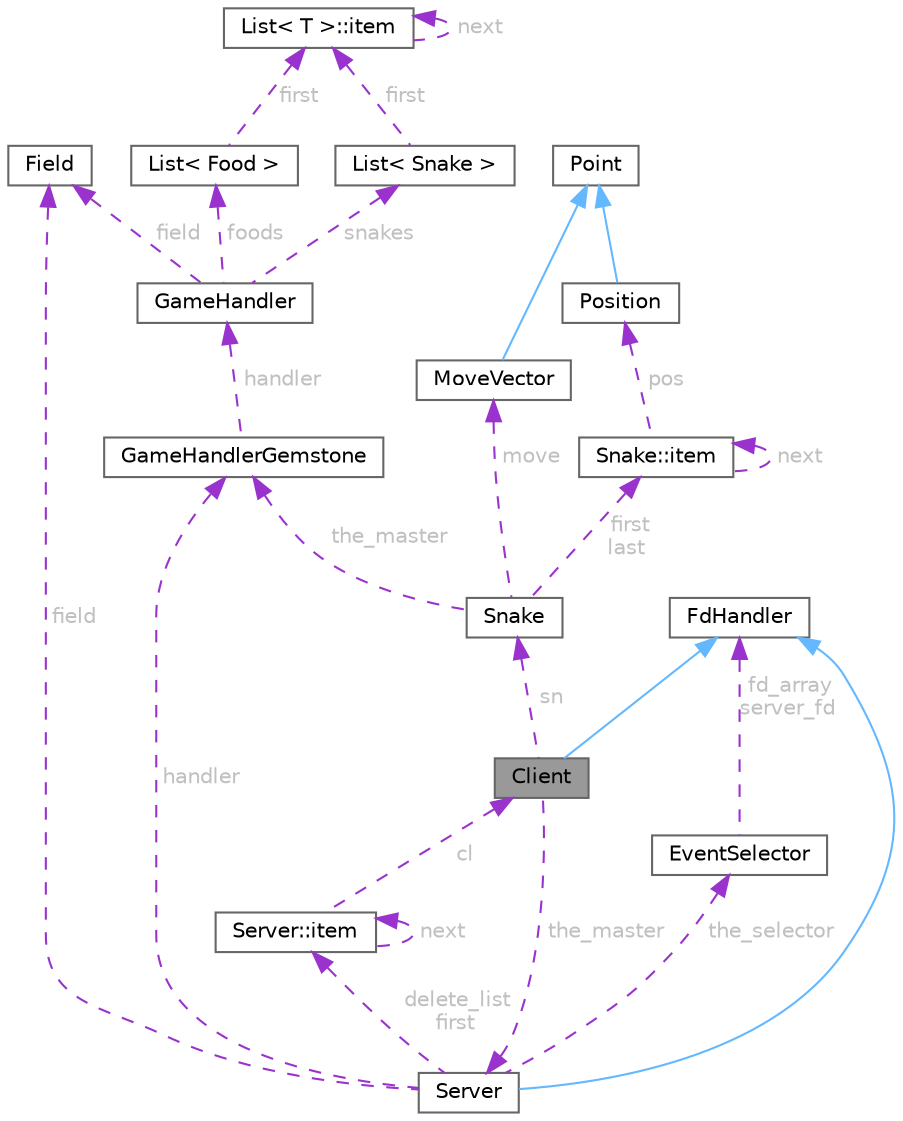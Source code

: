 digraph "Client"
{
 // LATEX_PDF_SIZE
  bgcolor="transparent";
  edge [fontname=Helvetica,fontsize=10,labelfontname=Helvetica,labelfontsize=10];
  node [fontname=Helvetica,fontsize=10,shape=box,height=0.2,width=0.4];
  Node1 [id="Node000001",label="Client",height=0.2,width=0.4,color="gray40", fillcolor="grey60", style="filled", fontcolor="black",tooltip="Класс для управления клиентом."];
  Node2 -> Node1 [id="edge1_Node000001_Node000002",dir="back",color="steelblue1",style="solid",tooltip=" "];
  Node2 [id="Node000002",label="FdHandler",height=0.2,width=0.4,color="gray40", fillcolor="white", style="filled",URL="$class_fd_handler.html",tooltip="Абстрактный класс для обработки дескрипторов."];
  Node3 -> Node1 [id="edge2_Node000001_Node000003",dir="back",color="darkorchid3",style="dashed",tooltip=" ",label=" sn",fontcolor="grey" ];
  Node3 [id="Node000003",label="Snake",height=0.2,width=0.4,color="gray40", fillcolor="white", style="filled",URL="$class_snake.html",tooltip="Класс для представления змеи в игре."];
  Node4 -> Node3 [id="edge3_Node000003_Node000004",dir="back",color="darkorchid3",style="dashed",tooltip=" ",label=" first\nlast",fontcolor="grey" ];
  Node4 [id="Node000004",label="Snake::item",height=0.2,width=0.4,color="gray40", fillcolor="white", style="filled",URL="$struct_snake_1_1item.html",tooltip="Структура для представления элементов змеи."];
  Node5 -> Node4 [id="edge4_Node000004_Node000005",dir="back",color="darkorchid3",style="dashed",tooltip=" ",label=" pos",fontcolor="grey" ];
  Node5 [id="Node000005",label="Position",height=0.2,width=0.4,color="gray40", fillcolor="white", style="filled",URL="$class_position.html",tooltip="Класс позиции."];
  Node6 -> Node5 [id="edge5_Node000005_Node000006",dir="back",color="steelblue1",style="solid",tooltip=" "];
  Node6 [id="Node000006",label="Point",height=0.2,width=0.4,color="gray40", fillcolor="white", style="filled",URL="$class_point.html",tooltip="Класс точки на плоскости."];
  Node4 -> Node4 [id="edge6_Node000004_Node000004",dir="back",color="darkorchid3",style="dashed",tooltip=" ",label=" next",fontcolor="grey" ];
  Node7 -> Node3 [id="edge7_Node000003_Node000007",dir="back",color="darkorchid3",style="dashed",tooltip=" ",label=" move",fontcolor="grey" ];
  Node7 [id="Node000007",label="MoveVector",height=0.2,width=0.4,color="gray40", fillcolor="white", style="filled",URL="$class_move_vector.html",tooltip="Класс вектора движения."];
  Node6 -> Node7 [id="edge8_Node000007_Node000006",dir="back",color="steelblue1",style="solid",tooltip=" "];
  Node8 -> Node3 [id="edge9_Node000003_Node000008",dir="back",color="darkorchid3",style="dashed",tooltip=" ",label=" the_master",fontcolor="grey" ];
  Node8 [id="Node000008",label="GameHandlerGemstone",height=0.2,width=0.4,color="gray40", fillcolor="white", style="filled",URL="$class_game_handler_gemstone.html",tooltip="Класс, представляющий обработчик"];
  Node9 -> Node8 [id="edge10_Node000008_Node000009",dir="back",color="darkorchid3",style="dashed",tooltip=" ",label=" handler",fontcolor="grey" ];
  Node9 [id="Node000009",label="GameHandler",height=0.2,width=0.4,color="gray40", fillcolor="white", style="filled",URL="$class_game_handler.html",tooltip="GameHandler класс реализует основную логику игры"];
  Node10 -> Node9 [id="edge11_Node000009_Node000010",dir="back",color="darkorchid3",style="dashed",tooltip=" ",label=" field",fontcolor="grey" ];
  Node10 [id="Node000010",label="Field",height=0.2,width=0.4,color="gray40", fillcolor="white", style="filled",URL="$class_field.html",tooltip="Класс, представляющий игровое поле."];
  Node11 -> Node9 [id="edge12_Node000009_Node000011",dir="back",color="darkorchid3",style="dashed",tooltip=" ",label=" foods",fontcolor="grey" ];
  Node11 [id="Node000011",label="List\< Food \>",height=0.2,width=0.4,color="gray40", fillcolor="white", style="filled",URL="$class_list.html",tooltip=" "];
  Node12 -> Node11 [id="edge13_Node000011_Node000012",dir="back",color="darkorchid3",style="dashed",tooltip=" ",label=" first",fontcolor="grey" ];
  Node12 [id="Node000012",label="List\< T \>::item",height=0.2,width=0.4,color="gray40", fillcolor="white", style="filled",URL="$struct_list_1_1item.html",tooltip=" "];
  Node12 -> Node12 [id="edge14_Node000012_Node000012",dir="back",color="darkorchid3",style="dashed",tooltip=" ",label=" next",fontcolor="grey" ];
  Node13 -> Node9 [id="edge15_Node000009_Node000013",dir="back",color="darkorchid3",style="dashed",tooltip=" ",label=" snakes",fontcolor="grey" ];
  Node13 [id="Node000013",label="List\< Snake \>",height=0.2,width=0.4,color="gray40", fillcolor="white", style="filled",URL="$class_list.html",tooltip=" "];
  Node12 -> Node13 [id="edge16_Node000013_Node000012",dir="back",color="darkorchid3",style="dashed",tooltip=" ",label=" first",fontcolor="grey" ];
  Node14 -> Node1 [id="edge17_Node000001_Node000014",dir="back",color="darkorchid3",style="dashed",tooltip=" ",label=" the_master",fontcolor="grey" ];
  Node14 [id="Node000014",label="Server",height=0.2,width=0.4,color="gray40", fillcolor="white", style="filled",URL="$class_server.html",tooltip="Класс для управления сервером."];
  Node2 -> Node14 [id="edge18_Node000014_Node000002",dir="back",color="steelblue1",style="solid",tooltip=" "];
  Node15 -> Node14 [id="edge19_Node000014_Node000015",dir="back",color="darkorchid3",style="dashed",tooltip=" ",label=" delete_list\nfirst",fontcolor="grey" ];
  Node15 [id="Node000015",label="Server::item",height=0.2,width=0.4,color="gray40", fillcolor="white", style="filled",URL="$struct_server_1_1item.html",tooltip=" "];
  Node1 -> Node15 [id="edge20_Node000015_Node000001",dir="back",color="darkorchid3",style="dashed",tooltip=" ",label=" cl",fontcolor="grey" ];
  Node15 -> Node15 [id="edge21_Node000015_Node000015",dir="back",color="darkorchid3",style="dashed",tooltip=" ",label=" next",fontcolor="grey" ];
  Node16 -> Node14 [id="edge22_Node000014_Node000016",dir="back",color="darkorchid3",style="dashed",tooltip=" ",label=" the_selector",fontcolor="grey" ];
  Node16 [id="Node000016",label="EventSelector",height=0.2,width=0.4,color="gray40", fillcolor="white", style="filled",URL="$class_event_selector.html",tooltip="Класс для управления событиями."];
  Node2 -> Node16 [id="edge23_Node000016_Node000002",dir="back",color="darkorchid3",style="dashed",tooltip=" ",label=" fd_array\nserver_fd",fontcolor="grey" ];
  Node10 -> Node14 [id="edge24_Node000014_Node000010",dir="back",color="darkorchid3",style="dashed",tooltip=" ",label=" field",fontcolor="grey" ];
  Node8 -> Node14 [id="edge25_Node000014_Node000008",dir="back",color="darkorchid3",style="dashed",tooltip=" ",label=" handler",fontcolor="grey" ];
}
